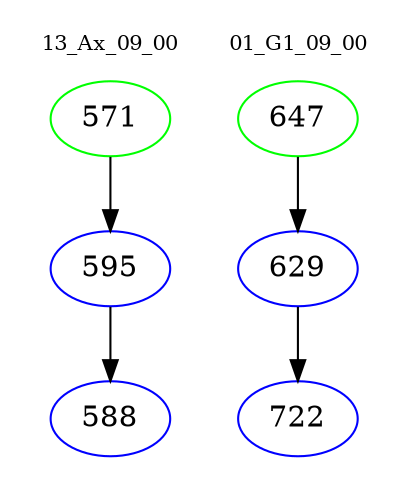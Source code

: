 digraph{
subgraph cluster_0 {
color = white
label = "13_Ax_09_00";
fontsize=10;
T0_571 [label="571", color="green"]
T0_571 -> T0_595 [color="black"]
T0_595 [label="595", color="blue"]
T0_595 -> T0_588 [color="black"]
T0_588 [label="588", color="blue"]
}
subgraph cluster_1 {
color = white
label = "01_G1_09_00";
fontsize=10;
T1_647 [label="647", color="green"]
T1_647 -> T1_629 [color="black"]
T1_629 [label="629", color="blue"]
T1_629 -> T1_722 [color="black"]
T1_722 [label="722", color="blue"]
}
}
